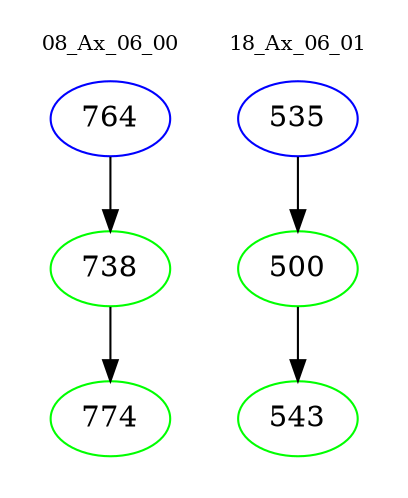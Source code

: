 digraph{
subgraph cluster_0 {
color = white
label = "08_Ax_06_00";
fontsize=10;
T0_764 [label="764", color="blue"]
T0_764 -> T0_738 [color="black"]
T0_738 [label="738", color="green"]
T0_738 -> T0_774 [color="black"]
T0_774 [label="774", color="green"]
}
subgraph cluster_1 {
color = white
label = "18_Ax_06_01";
fontsize=10;
T1_535 [label="535", color="blue"]
T1_535 -> T1_500 [color="black"]
T1_500 [label="500", color="green"]
T1_500 -> T1_543 [color="black"]
T1_543 [label="543", color="green"]
}
}
